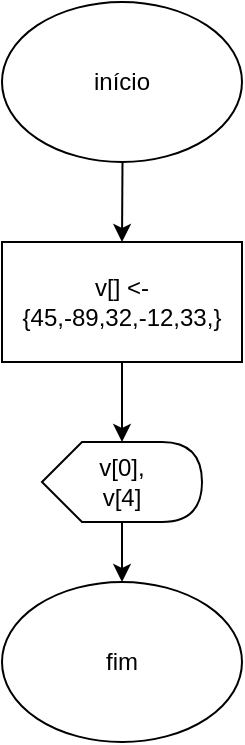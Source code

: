 <mxfile pages="2">
    <diagram id="THd2_LZYAAKrwfuNV1g_" name="Página-1">
        <mxGraphModel dx="906" dy="424" grid="1" gridSize="10" guides="1" tooltips="1" connect="1" arrows="1" fold="1" page="1" pageScale="1" pageWidth="827" pageHeight="1169" math="0" shadow="0">
            <root>
                <mxCell id="0"/>
                <mxCell id="1" parent="0"/>
                <mxCell id="4" value="" style="edgeStyle=none;html=1;" parent="1" source="2" target="3" edge="1">
                    <mxGeometry relative="1" as="geometry"/>
                </mxCell>
                <mxCell id="2" value="início" style="ellipse;whiteSpace=wrap;html=1;" parent="1" vertex="1">
                    <mxGeometry x="280" y="20" width="120" height="80" as="geometry"/>
                </mxCell>
                <mxCell id="6" value="" style="edgeStyle=none;html=1;" parent="1" source="3" target="5" edge="1">
                    <mxGeometry relative="1" as="geometry"/>
                </mxCell>
                <mxCell id="3" value="v[] &amp;lt;- {45,-89,32,-12,33,}" style="whiteSpace=wrap;html=1;" parent="1" vertex="1">
                    <mxGeometry x="280" y="140" width="120" height="60" as="geometry"/>
                </mxCell>
                <mxCell id="8" style="edgeStyle=none;html=1;exitX=0;exitY=0;exitDx=40;exitDy=40;exitPerimeter=0;entryX=0.5;entryY=0;entryDx=0;entryDy=0;" edge="1" parent="1" source="5" target="7">
                    <mxGeometry relative="1" as="geometry"/>
                </mxCell>
                <mxCell id="5" value="v[0],&lt;br&gt;v[4]" style="shape=display;whiteSpace=wrap;html=1;size=0.25;" parent="1" vertex="1">
                    <mxGeometry x="300" y="240" width="80" height="40" as="geometry"/>
                </mxCell>
                <mxCell id="7" value="fim" style="ellipse;whiteSpace=wrap;html=1;" parent="1" vertex="1">
                    <mxGeometry x="280" y="310" width="120" height="80" as="geometry"/>
                </mxCell>
            </root>
        </mxGraphModel>
    </diagram>
    <diagram id="y9IU4HVV3xO78AnzOCbi" name="Página-2">
        <mxGraphModel dx="606" dy="451" grid="1" gridSize="10" guides="1" tooltips="1" connect="1" arrows="1" fold="1" page="1" pageScale="1" pageWidth="827" pageHeight="1169" math="0" shadow="0">
            <root>
                <mxCell id="0"/>
                <mxCell id="1" parent="0"/>
            </root>
        </mxGraphModel>
    </diagram>
</mxfile>